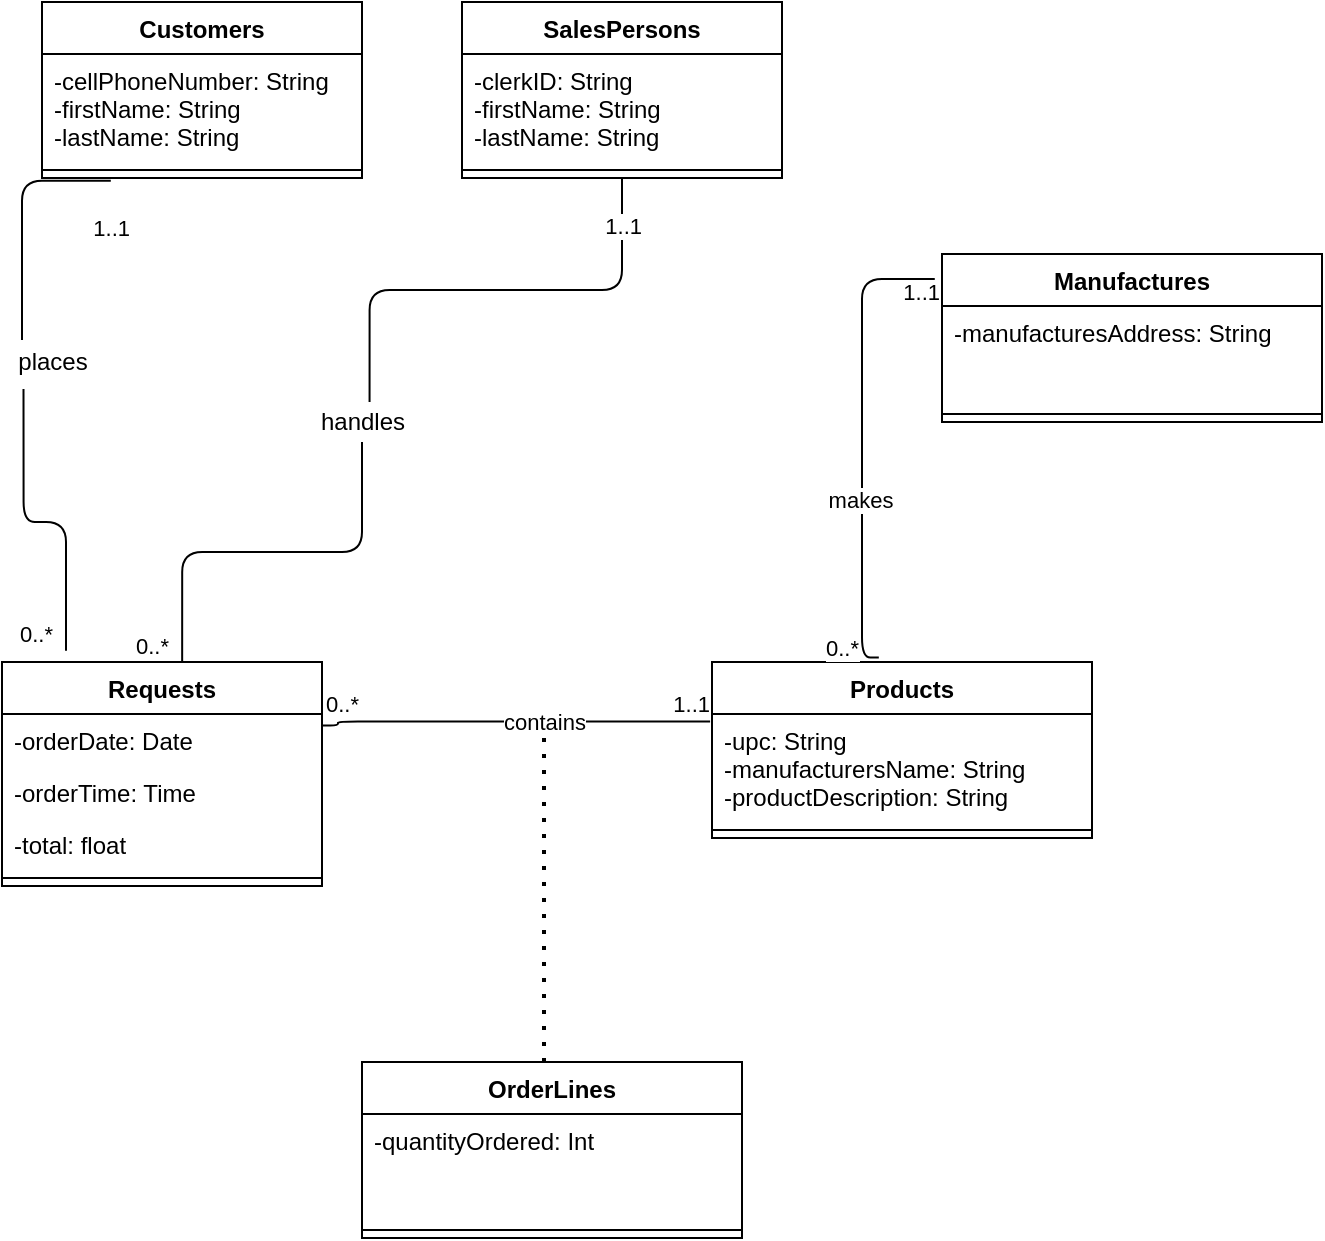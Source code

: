 <mxfile version="15.3.5" type="device" pages="2"><diagram id="8uTv3kgpR3IvkPg2CnkO" name="UML"><mxGraphModel dx="1266" dy="594" grid="1" gridSize="10" guides="1" tooltips="1" connect="1" arrows="1" fold="1" page="1" pageScale="1" pageWidth="850" pageHeight="1100" math="0" shadow="0"><root><mxCell id="0"/><mxCell id="1" parent="0"/><mxCell id="T4jKBNofk55ov57rHQu5-1" value="Requests" style="swimlane;fontStyle=1;align=center;verticalAlign=top;childLayout=stackLayout;horizontal=1;startSize=26;horizontalStack=0;resizeParent=1;resizeParentMax=0;resizeLast=0;collapsible=1;marginBottom=0;" parent="1" vertex="1"><mxGeometry x="70" y="460" width="160" height="112" as="geometry"/></mxCell><mxCell id="T4jKBNofk55ov57rHQu5-2" value="-orderDate: Date" style="text;strokeColor=none;fillColor=none;align=left;verticalAlign=top;spacingLeft=4;spacingRight=4;overflow=hidden;rotatable=0;points=[[0,0.5],[1,0.5]];portConstraint=eastwest;" parent="T4jKBNofk55ov57rHQu5-1" vertex="1"><mxGeometry y="26" width="160" height="26" as="geometry"/></mxCell><mxCell id="7IP0FFJsKf5-_K3ByQ5n-1" value="-orderTime: Time" style="text;strokeColor=none;fillColor=none;align=left;verticalAlign=top;spacingLeft=4;spacingRight=4;overflow=hidden;rotatable=0;points=[[0,0.5],[1,0.5]];portConstraint=eastwest;" parent="T4jKBNofk55ov57rHQu5-1" vertex="1"><mxGeometry y="52" width="160" height="26" as="geometry"/></mxCell><mxCell id="7IP0FFJsKf5-_K3ByQ5n-2" value="-total: float" style="text;strokeColor=none;fillColor=none;align=left;verticalAlign=top;spacingLeft=4;spacingRight=4;overflow=hidden;rotatable=0;points=[[0,0.5],[1,0.5]];portConstraint=eastwest;" parent="T4jKBNofk55ov57rHQu5-1" vertex="1"><mxGeometry y="78" width="160" height="26" as="geometry"/></mxCell><mxCell id="T4jKBNofk55ov57rHQu5-3" value="" style="line;strokeWidth=1;fillColor=none;align=left;verticalAlign=middle;spacingTop=-1;spacingLeft=3;spacingRight=3;rotatable=0;labelPosition=right;points=[];portConstraint=eastwest;" parent="T4jKBNofk55ov57rHQu5-1" vertex="1"><mxGeometry y="104" width="160" height="8" as="geometry"/></mxCell><mxCell id="T4jKBNofk55ov57rHQu5-4" value="SalesPersons" style="swimlane;fontStyle=1;align=center;verticalAlign=top;childLayout=stackLayout;horizontal=1;startSize=26;horizontalStack=0;resizeParent=1;resizeParentMax=0;resizeLast=0;collapsible=1;marginBottom=0;" parent="1" vertex="1"><mxGeometry x="300" y="130" width="160" height="88" as="geometry"/></mxCell><mxCell id="T4jKBNofk55ov57rHQu5-5" value="-clerkID: String&#10;-firstName: String&#10;-lastName: String" style="text;strokeColor=none;fillColor=none;align=left;verticalAlign=top;spacingLeft=4;spacingRight=4;overflow=hidden;rotatable=0;points=[[0,0.5],[1,0.5]];portConstraint=eastwest;" parent="T4jKBNofk55ov57rHQu5-4" vertex="1"><mxGeometry y="26" width="160" height="54" as="geometry"/></mxCell><mxCell id="T4jKBNofk55ov57rHQu5-6" value="" style="line;strokeWidth=1;fillColor=none;align=left;verticalAlign=middle;spacingTop=-1;spacingLeft=3;spacingRight=3;rotatable=0;labelPosition=right;points=[];portConstraint=eastwest;" parent="T4jKBNofk55ov57rHQu5-4" vertex="1"><mxGeometry y="80" width="160" height="8" as="geometry"/></mxCell><mxCell id="T4jKBNofk55ov57rHQu5-7" value="" style="endArrow=none;html=1;edgeStyle=orthogonalEdgeStyle;exitX=0.563;exitY=0;exitDx=0;exitDy=0;entryX=0.5;entryY=1;entryDx=0;entryDy=0;exitPerimeter=0;startArrow=none;" parent="1" source="T4jKBNofk55ov57rHQu5-10" target="T4jKBNofk55ov57rHQu5-4" edge="1"><mxGeometry relative="1" as="geometry"><mxPoint x="50" y="303.5" as="sourcePoint"/><mxPoint x="210" y="303.5" as="targetPoint"/></mxGeometry></mxCell><mxCell id="T4jKBNofk55ov57rHQu5-9" value="1..1" style="edgeLabel;resizable=0;html=1;align=right;verticalAlign=bottom;" parent="T4jKBNofk55ov57rHQu5-7" connectable="0" vertex="1"><mxGeometry x="1" relative="1" as="geometry"><mxPoint x="10" y="32" as="offset"/></mxGeometry></mxCell><mxCell id="hMc46SCapN36pm6nvqFJ-1" value="Customers" style="swimlane;fontStyle=1;align=center;verticalAlign=top;childLayout=stackLayout;horizontal=1;startSize=26;horizontalStack=0;resizeParent=1;resizeParentMax=0;resizeLast=0;collapsible=1;marginBottom=0;" parent="1" vertex="1"><mxGeometry x="90" y="130" width="160" height="88" as="geometry"/></mxCell><mxCell id="hMc46SCapN36pm6nvqFJ-2" value="-cellPhoneNumber: String&#10;-firstName: String&#10;-lastName: String" style="text;strokeColor=none;fillColor=none;align=left;verticalAlign=top;spacingLeft=4;spacingRight=4;overflow=hidden;rotatable=0;points=[[0,0.5],[1,0.5]];portConstraint=eastwest;" parent="hMc46SCapN36pm6nvqFJ-1" vertex="1"><mxGeometry y="26" width="160" height="54" as="geometry"/></mxCell><mxCell id="hMc46SCapN36pm6nvqFJ-3" value="" style="line;strokeWidth=1;fillColor=none;align=left;verticalAlign=middle;spacingTop=-1;spacingLeft=3;spacingRight=3;rotatable=0;labelPosition=right;points=[];portConstraint=eastwest;" parent="hMc46SCapN36pm6nvqFJ-1" vertex="1"><mxGeometry y="80" width="160" height="8" as="geometry"/></mxCell><mxCell id="hMc46SCapN36pm6nvqFJ-4" value="" style="endArrow=none;html=1;edgeStyle=orthogonalEdgeStyle;exitX=0.2;exitY=-0.05;exitDx=0;exitDy=0;entryX=0.215;entryY=1.175;entryDx=0;entryDy=0;exitPerimeter=0;entryPerimeter=0;startArrow=none;" parent="1" source="hMc46SCapN36pm6nvqFJ-7" target="hMc46SCapN36pm6nvqFJ-3" edge="1"><mxGeometry relative="1" as="geometry"><mxPoint x="-170.0" y="460" as="sourcePoint"/><mxPoint x="49.92" y="218" as="targetPoint"/></mxGeometry></mxCell><mxCell id="hMc46SCapN36pm6nvqFJ-6" value="1..1" style="edgeLabel;resizable=0;html=1;align=right;verticalAlign=bottom;" parent="hMc46SCapN36pm6nvqFJ-4" connectable="0" vertex="1"><mxGeometry x="1" relative="1" as="geometry"><mxPoint x="10" y="32" as="offset"/></mxGeometry></mxCell><mxCell id="7IP0FFJsKf5-_K3ByQ5n-3" value="Manufactures" style="swimlane;fontStyle=1;align=center;verticalAlign=top;childLayout=stackLayout;horizontal=1;startSize=26;horizontalStack=0;resizeParent=1;resizeParentMax=0;resizeLast=0;collapsible=1;marginBottom=0;" parent="1" vertex="1"><mxGeometry x="540" y="256" width="190" height="84" as="geometry"/></mxCell><mxCell id="7IP0FFJsKf5-_K3ByQ5n-4" value="-manufacturesAddress: String&#10;" style="text;strokeColor=none;fillColor=none;align=left;verticalAlign=top;spacingLeft=4;spacingRight=4;overflow=hidden;rotatable=0;points=[[0,0.5],[1,0.5]];portConstraint=eastwest;" parent="7IP0FFJsKf5-_K3ByQ5n-3" vertex="1"><mxGeometry y="26" width="190" height="50" as="geometry"/></mxCell><mxCell id="7IP0FFJsKf5-_K3ByQ5n-5" value="" style="line;strokeWidth=1;fillColor=none;align=left;verticalAlign=middle;spacingTop=-1;spacingLeft=3;spacingRight=3;rotatable=0;labelPosition=right;points=[];portConstraint=eastwest;" parent="7IP0FFJsKf5-_K3ByQ5n-3" vertex="1"><mxGeometry y="76" width="190" height="8" as="geometry"/></mxCell><mxCell id="7IP0FFJsKf5-_K3ByQ5n-6" value="Products" style="swimlane;fontStyle=1;align=center;verticalAlign=top;childLayout=stackLayout;horizontal=1;startSize=26;horizontalStack=0;resizeParent=1;resizeParentMax=0;resizeLast=0;collapsible=1;marginBottom=0;" parent="1" vertex="1"><mxGeometry x="425" y="460" width="190" height="88" as="geometry"/></mxCell><mxCell id="7IP0FFJsKf5-_K3ByQ5n-7" value="-upc: String&#10;-manufacturersName: String&#10;-productDescription: String" style="text;strokeColor=none;fillColor=none;align=left;verticalAlign=top;spacingLeft=4;spacingRight=4;overflow=hidden;rotatable=0;points=[[0,0.5],[1,0.5]];portConstraint=eastwest;" parent="7IP0FFJsKf5-_K3ByQ5n-6" vertex="1"><mxGeometry y="26" width="190" height="54" as="geometry"/></mxCell><mxCell id="7IP0FFJsKf5-_K3ByQ5n-8" value="" style="line;strokeWidth=1;fillColor=none;align=left;verticalAlign=middle;spacingTop=-1;spacingLeft=3;spacingRight=3;rotatable=0;labelPosition=right;points=[];portConstraint=eastwest;" parent="7IP0FFJsKf5-_K3ByQ5n-6" vertex="1"><mxGeometry y="80" width="190" height="8" as="geometry"/></mxCell><mxCell id="7IP0FFJsKf5-_K3ByQ5n-9" value="OrderLines" style="swimlane;fontStyle=1;align=center;verticalAlign=top;childLayout=stackLayout;horizontal=1;startSize=26;horizontalStack=0;resizeParent=1;resizeParentMax=0;resizeLast=0;collapsible=1;marginBottom=0;" parent="1" vertex="1"><mxGeometry x="250" y="660" width="190" height="88" as="geometry"/></mxCell><mxCell id="7IP0FFJsKf5-_K3ByQ5n-10" value="-quantityOrdered: Int" style="text;strokeColor=none;fillColor=none;align=left;verticalAlign=top;spacingLeft=4;spacingRight=4;overflow=hidden;rotatable=0;points=[[0,0.5],[1,0.5]];portConstraint=eastwest;" parent="7IP0FFJsKf5-_K3ByQ5n-9" vertex="1"><mxGeometry y="26" width="190" height="54" as="geometry"/></mxCell><mxCell id="7IP0FFJsKf5-_K3ByQ5n-11" value="" style="line;strokeWidth=1;fillColor=none;align=left;verticalAlign=middle;spacingTop=-1;spacingLeft=3;spacingRight=3;rotatable=0;labelPosition=right;points=[];portConstraint=eastwest;" parent="7IP0FFJsKf5-_K3ByQ5n-9" vertex="1"><mxGeometry y="80" width="190" height="8" as="geometry"/></mxCell><mxCell id="7IP0FFJsKf5-_K3ByQ5n-12" value="" style="endArrow=none;html=1;edgeStyle=orthogonalEdgeStyle;exitX=0.439;exitY=-0.048;exitDx=0;exitDy=0;entryX=-0.019;entryY=0.125;entryDx=0;entryDy=0;exitPerimeter=0;entryPerimeter=0;" parent="1" edge="1"><mxGeometry relative="1" as="geometry"><mxPoint x="508.41" y="457.776" as="sourcePoint"/><mxPoint x="536.39" y="268.5" as="targetPoint"/><Array as="points"><mxPoint x="500" y="458"/><mxPoint x="500" y="269"/></Array></mxGeometry></mxCell><mxCell id="7IP0FFJsKf5-_K3ByQ5n-13" value="0..*" style="edgeLabel;resizable=0;html=1;align=left;verticalAlign=bottom;" parent="7IP0FFJsKf5-_K3ByQ5n-12" connectable="0" vertex="1"><mxGeometry x="-1" relative="1" as="geometry"><mxPoint x="-28" y="4" as="offset"/></mxGeometry></mxCell><mxCell id="7IP0FFJsKf5-_K3ByQ5n-14" value="1..1" style="edgeLabel;resizable=0;html=1;align=right;verticalAlign=bottom;" parent="7IP0FFJsKf5-_K3ByQ5n-12" connectable="0" vertex="1"><mxGeometry x="1" relative="1" as="geometry"><mxPoint x="3" y="15" as="offset"/></mxGeometry></mxCell><mxCell id="7IP0FFJsKf5-_K3ByQ5n-15" value="makes" style="edgeLabel;html=1;align=center;verticalAlign=middle;resizable=0;points=[];" parent="7IP0FFJsKf5-_K3ByQ5n-12" vertex="1" connectable="0"><mxGeometry x="-0.253" y="1" relative="1" as="geometry"><mxPoint as="offset"/></mxGeometry></mxCell><mxCell id="T4jKBNofk55ov57rHQu5-10" value="handles" style="text;html=1;align=center;verticalAlign=middle;resizable=0;points=[];autosize=1;strokeColor=none;" parent="1" vertex="1"><mxGeometry x="220" y="330" width="60" height="20" as="geometry"/></mxCell><mxCell id="7IP0FFJsKf5-_K3ByQ5n-16" value="" style="endArrow=none;html=1;edgeStyle=orthogonalEdgeStyle;exitX=0.563;exitY=0;exitDx=0;exitDy=0;entryX=0.5;entryY=1;entryDx=0;entryDy=0;exitPerimeter=0;" parent="1" source="T4jKBNofk55ov57rHQu5-1" target="T4jKBNofk55ov57rHQu5-10" edge="1"><mxGeometry relative="1" as="geometry"><mxPoint x="160.08" y="460" as="sourcePoint"/><mxPoint x="380" y="218" as="targetPoint"/></mxGeometry></mxCell><mxCell id="7IP0FFJsKf5-_K3ByQ5n-17" value="0..*" style="edgeLabel;resizable=0;html=1;align=left;verticalAlign=bottom;" parent="7IP0FFJsKf5-_K3ByQ5n-16" connectable="0" vertex="1"><mxGeometry x="-1" relative="1" as="geometry"><mxPoint x="-25" as="offset"/></mxGeometry></mxCell><mxCell id="hMc46SCapN36pm6nvqFJ-7" value="places" style="text;html=1;align=center;verticalAlign=middle;resizable=0;points=[];autosize=1;strokeColor=none;fillColor=none;" parent="1" vertex="1"><mxGeometry x="70" y="300" width="50" height="20" as="geometry"/></mxCell><mxCell id="7IP0FFJsKf5-_K3ByQ5n-19" value="" style="endArrow=none;html=1;edgeStyle=orthogonalEdgeStyle;exitX=0.2;exitY=-0.05;exitDx=0;exitDy=0;entryX=0.215;entryY=1.175;entryDx=0;entryDy=0;exitPerimeter=0;entryPerimeter=0;" parent="1" source="T4jKBNofk55ov57rHQu5-1" target="hMc46SCapN36pm6nvqFJ-7" edge="1"><mxGeometry relative="1" as="geometry"><mxPoint x="102" y="454.4" as="sourcePoint"/><mxPoint x="124.4" y="219.4" as="targetPoint"/></mxGeometry></mxCell><mxCell id="7IP0FFJsKf5-_K3ByQ5n-20" value="0..*" style="edgeLabel;resizable=0;html=1;align=left;verticalAlign=bottom;" parent="7IP0FFJsKf5-_K3ByQ5n-19" connectable="0" vertex="1"><mxGeometry x="-1" relative="1" as="geometry"><mxPoint x="-25" as="offset"/></mxGeometry></mxCell><mxCell id="7IP0FFJsKf5-_K3ByQ5n-22" value="" style="endArrow=none;html=1;edgeStyle=orthogonalEdgeStyle;exitX=1.002;exitY=0.223;exitDx=0;exitDy=0;entryX=-0.005;entryY=0.07;entryDx=0;entryDy=0;exitPerimeter=0;entryPerimeter=0;" parent="1" source="T4jKBNofk55ov57rHQu5-2" target="7IP0FFJsKf5-_K3ByQ5n-7" edge="1"><mxGeometry relative="1" as="geometry"><mxPoint x="328.41" y="550.276" as="sourcePoint"/><mxPoint x="356.39" y="361" as="targetPoint"/><Array as="points"><mxPoint x="238" y="492"/><mxPoint x="238" y="490"/></Array></mxGeometry></mxCell><mxCell id="7IP0FFJsKf5-_K3ByQ5n-23" value="0..*" style="edgeLabel;resizable=0;html=1;align=left;verticalAlign=bottom;" parent="7IP0FFJsKf5-_K3ByQ5n-22" connectable="0" vertex="1"><mxGeometry x="-1" relative="1" as="geometry"><mxPoint y="-2" as="offset"/></mxGeometry></mxCell><mxCell id="7IP0FFJsKf5-_K3ByQ5n-24" value="1..1" style="edgeLabel;resizable=0;html=1;align=right;verticalAlign=bottom;" parent="7IP0FFJsKf5-_K3ByQ5n-22" connectable="0" vertex="1"><mxGeometry x="1" relative="1" as="geometry"><mxPoint x="1" as="offset"/></mxGeometry></mxCell><mxCell id="7IP0FFJsKf5-_K3ByQ5n-25" value="contains" style="edgeLabel;html=1;align=center;verticalAlign=middle;resizable=0;points=[];" parent="7IP0FFJsKf5-_K3ByQ5n-22" vertex="1" connectable="0"><mxGeometry x="-0.253" y="1" relative="1" as="geometry"><mxPoint x="39" y="1" as="offset"/></mxGeometry></mxCell><mxCell id="7IP0FFJsKf5-_K3ByQ5n-26" value="" style="endArrow=none;dashed=1;html=1;dashPattern=1 3;strokeWidth=2;startSize=14;endSize=14;sourcePerimeterSpacing=8;targetPerimeterSpacing=8;" parent="1" edge="1"><mxGeometry width="50" height="50" relative="1" as="geometry"><mxPoint x="341" y="660" as="sourcePoint"/><mxPoint x="341" y="497" as="targetPoint"/></mxGeometry></mxCell></root></mxGraphModel></diagram><diagram id="AhG7zsVyyIYda8fkxIos" name="RS, DD and subkeys"><mxGraphModel dx="2116" dy="594" grid="1" gridSize="10" guides="1" tooltips="1" connect="1" arrows="1" fold="1" page="1" pageScale="1" pageWidth="850" pageHeight="1100" math="0" shadow="0"><root><mxCell id="iiilg9eimz7ieo5lYMqo-0"/><mxCell id="iiilg9eimz7ieo5lYMqo-1" parent="iiilg9eimz7ieo5lYMqo-0"/><mxCell id="iiilg9eimz7ieo5lYMqo-2" value="cellPhone" style="html=1;" parent="iiilg9eimz7ieo5lYMqo-1" vertex="1"><mxGeometry x="135" y="780" width="70" height="20" as="geometry"/></mxCell><mxCell id="iiilg9eimz7ieo5lYMqo-3" value="firstName" style="html=1;" parent="iiilg9eimz7ieo5lYMqo-1" vertex="1"><mxGeometry x="205" y="780" width="70" height="20" as="geometry"/></mxCell><mxCell id="iiilg9eimz7ieo5lYMqo-4" value="lastName" style="html=1;" parent="iiilg9eimz7ieo5lYMqo-1" vertex="1"><mxGeometry x="275" y="780" width="80" height="20" as="geometry"/></mxCell><mxCell id="iiilg9eimz7ieo5lYMqo-8" style="edgeStyle=orthogonalEdgeStyle;rounded=0;orthogonalLoop=1;jettySize=auto;html=1;entryX=0.5;entryY=0;entryDx=0;entryDy=0;" parent="iiilg9eimz7ieo5lYMqo-1" target="iiilg9eimz7ieo5lYMqo-3" edge="1"><mxGeometry relative="1" as="geometry"><mxPoint x="195" y="720" as="targetPoint"/><Array as="points"><mxPoint x="170" y="720"/><mxPoint x="240" y="720"/></Array><mxPoint x="170" y="760" as="sourcePoint"/></mxGeometry></mxCell><mxCell id="iiilg9eimz7ieo5lYMqo-10" style="edgeStyle=orthogonalEdgeStyle;rounded=0;orthogonalLoop=1;jettySize=auto;html=1;entryX=0.5;entryY=0;entryDx=0;entryDy=0;exitX=0.5;exitY=0;exitDx=0;exitDy=0;" parent="iiilg9eimz7ieo5lYMqo-1" source="iiilg9eimz7ieo5lYMqo-2" target="iiilg9eimz7ieo5lYMqo-4" edge="1"><mxGeometry relative="1" as="geometry"><mxPoint x="315" y="780" as="targetPoint"/><mxPoint x="167.5" y="760" as="sourcePoint"/><Array as="points"><mxPoint x="170" y="720"/><mxPoint x="315" y="720"/></Array></mxGeometry></mxCell><mxCell id="iiilg9eimz7ieo5lYMqo-14" value="orderTime" style="html=1;" parent="iiilg9eimz7ieo5lYMqo-1" vertex="1"><mxGeometry x="195" y="260" width="70" height="20" as="geometry"/></mxCell><mxCell id="iiilg9eimz7ieo5lYMqo-15" value="orderDate" style="html=1;" parent="iiilg9eimz7ieo5lYMqo-1" vertex="1"><mxGeometry x="125" y="260" width="70" height="20" as="geometry"/></mxCell><mxCell id="iiilg9eimz7ieo5lYMqo-16" value="cellPhoneNumber" style="html=1;" parent="iiilg9eimz7ieo5lYMqo-1" vertex="1"><mxGeometry x="90" y="90" width="110" height="20" as="geometry"/></mxCell><mxCell id="iiilg9eimz7ieo5lYMqo-17" value="firstName" style="html=1;" parent="iiilg9eimz7ieo5lYMqo-1" vertex="1"><mxGeometry x="200" y="90" width="80" height="20" as="geometry"/></mxCell><mxCell id="iiilg9eimz7ieo5lYMqo-18" value="lastName" style="html=1;" parent="iiilg9eimz7ieo5lYMqo-1" vertex="1"><mxGeometry x="280" y="90" width="70" height="20" as="geometry"/></mxCell><mxCell id="iiilg9eimz7ieo5lYMqo-19" value="PK" style="html=1;fillColor=#ffe6cc;strokeColor=#d79b00;" parent="iiilg9eimz7ieo5lYMqo-1" vertex="1"><mxGeometry x="20" y="280" width="245" height="20" as="geometry"/></mxCell><mxCell id="iiilg9eimz7ieo5lYMqo-20" value="PK" style="html=1;fillColor=#ffe6cc;strokeColor=#d79b00;" parent="iiilg9eimz7ieo5lYMqo-1" vertex="1"><mxGeometry x="90" y="110" width="110" height="20" as="geometry"/></mxCell><mxCell id="iiilg9eimz7ieo5lYMqo-21" value="FK" style="html=1;fillColor=#dae8fc;strokeColor=#6c8ebf;" parent="iiilg9eimz7ieo5lYMqo-1" vertex="1"><mxGeometry x="20" y="240" width="105" height="20" as="geometry"/></mxCell><mxCell id="iiilg9eimz7ieo5lYMqo-22" value="" style="endArrow=none;html=1;edgeStyle=orthogonalEdgeStyle;exitX=0.5;exitY=1;exitDx=0;exitDy=0;entryX=0.5;entryY=0;entryDx=0;entryDy=0;" parent="iiilg9eimz7ieo5lYMqo-1" source="iiilg9eimz7ieo5lYMqo-20" target="iiilg9eimz7ieo5lYMqo-21" edge="1"><mxGeometry relative="1" as="geometry"><mxPoint x="155" y="160" as="sourcePoint"/><mxPoint x="315" y="160" as="targetPoint"/></mxGeometry></mxCell><mxCell id="iiilg9eimz7ieo5lYMqo-23" value="1..1" style="edgeLabel;resizable=0;html=1;align=left;verticalAlign=bottom;" parent="iiilg9eimz7ieo5lYMqo-22" connectable="0" vertex="1"><mxGeometry x="-1" relative="1" as="geometry"><mxPoint x="-5" y="20" as="offset"/></mxGeometry></mxCell><mxCell id="iiilg9eimz7ieo5lYMqo-24" value="0..*" style="edgeLabel;resizable=0;html=1;align=right;verticalAlign=bottom;" parent="iiilg9eimz7ieo5lYMqo-22" connectable="0" vertex="1"><mxGeometry x="1" relative="1" as="geometry"><mxPoint x="-5" as="offset"/></mxGeometry></mxCell><mxCell id="_Tx-OOtpq01Hz8e5fA2_-0" value="places" style="edgeLabel;html=1;align=center;verticalAlign=middle;resizable=0;points=[];" parent="iiilg9eimz7ieo5lYMqo-22" vertex="1" connectable="0"><mxGeometry x="0.286" y="4" relative="1" as="geometry"><mxPoint as="offset"/></mxGeometry></mxCell><mxCell id="iiilg9eimz7ieo5lYMqo-25" value="Customers" style="text;html=1;align=center;verticalAlign=middle;resizable=0;points=[];autosize=1;strokeColor=none;" parent="iiilg9eimz7ieo5lYMqo-1" vertex="1"><mxGeometry x="90" y="70" width="70" height="20" as="geometry"/></mxCell><mxCell id="iiilg9eimz7ieo5lYMqo-26" value="cellPhoneNumber" style="html=1;" parent="iiilg9eimz7ieo5lYMqo-1" vertex="1"><mxGeometry x="20" y="260" width="105" height="20" as="geometry"/></mxCell><mxCell id="iiilg9eimz7ieo5lYMqo-27" value="salesRep" style="html=1;" parent="iiilg9eimz7ieo5lYMqo-1" vertex="1"><mxGeometry x="265" y="260" width="70" height="20" as="geometry"/></mxCell><mxCell id="iiilg9eimz7ieo5lYMqo-28" value="total" style="html=1;" parent="iiilg9eimz7ieo5lYMqo-1" vertex="1"><mxGeometry x="335" y="260" width="70" height="20" as="geometry"/></mxCell><mxCell id="iiilg9eimz7ieo5lYMqo-29" value="Requests" style="text;html=1;align=center;verticalAlign=middle;resizable=0;points=[];autosize=1;strokeColor=none;fillColor=none;" parent="iiilg9eimz7ieo5lYMqo-1" vertex="1"><mxGeometry x="-20" y="220" width="70" height="20" as="geometry"/></mxCell><mxCell id="iiilg9eimz7ieo5lYMqo-31" value="cellPhoneNumber" style="html=1;" parent="iiilg9eimz7ieo5lYMqo-1" vertex="1"><mxGeometry x="150" y="440" width="105" height="20" as="geometry"/></mxCell><mxCell id="iiilg9eimz7ieo5lYMqo-32" value="orderDate" style="html=1;" parent="iiilg9eimz7ieo5lYMqo-1" vertex="1"><mxGeometry x="255" y="440" width="80" height="20" as="geometry"/></mxCell><mxCell id="iiilg9eimz7ieo5lYMqo-33" value="orderTime" style="html=1;" parent="iiilg9eimz7ieo5lYMqo-1" vertex="1"><mxGeometry x="325" y="440" width="80" height="20" as="geometry"/></mxCell><mxCell id="iiilg9eimz7ieo5lYMqo-34" value="PK" style="html=1;fillColor=#ffe6cc;strokeColor=#d79b00;" parent="iiilg9eimz7ieo5lYMqo-1" vertex="1"><mxGeometry x="150" y="460" width="335" height="20" as="geometry"/></mxCell><mxCell id="iiilg9eimz7ieo5lYMqo-35" value="OrderLines" style="text;html=1;align=center;verticalAlign=middle;resizable=0;points=[];autosize=1;strokeColor=none;fillColor=none;" parent="iiilg9eimz7ieo5lYMqo-1" vertex="1"><mxGeometry x="115" y="400" width="70" height="20" as="geometry"/></mxCell><mxCell id="iiilg9eimz7ieo5lYMqo-36" value="upc" style="html=1;" parent="iiilg9eimz7ieo5lYMqo-1" vertex="1"><mxGeometry x="405" y="440" width="80" height="20" as="geometry"/></mxCell><mxCell id="iiilg9eimz7ieo5lYMqo-38" value="quantityOrdered" style="html=1;" parent="iiilg9eimz7ieo5lYMqo-1" vertex="1"><mxGeometry x="485" y="440" width="90" height="20" as="geometry"/></mxCell><mxCell id="iiilg9eimz7ieo5lYMqo-39" value="FK" style="html=1;fillColor=#dae8fc;strokeColor=#6c8ebf;" parent="iiilg9eimz7ieo5lYMqo-1" vertex="1"><mxGeometry x="150" y="420" width="255" height="20" as="geometry"/></mxCell><mxCell id="iiilg9eimz7ieo5lYMqo-40" value="FK" style="html=1;fillColor=#dae8fc;strokeColor=#6c8ebf;" parent="iiilg9eimz7ieo5lYMqo-1" vertex="1"><mxGeometry x="405" y="420" width="80" height="20" as="geometry"/></mxCell><mxCell id="iiilg9eimz7ieo5lYMqo-41" value="" style="endArrow=none;html=1;edgeStyle=orthogonalEdgeStyle;exitX=0.685;exitY=1.05;exitDx=0;exitDy=0;entryX=0.25;entryY=0;entryDx=0;entryDy=0;exitPerimeter=0;" parent="iiilg9eimz7ieo5lYMqo-1" source="iiilg9eimz7ieo5lYMqo-19" target="iiilg9eimz7ieo5lYMqo-39" edge="1"><mxGeometry relative="1" as="geometry"><mxPoint x="205" y="270" as="sourcePoint"/><mxPoint x="135" y="330" as="targetPoint"/></mxGeometry></mxCell><mxCell id="iiilg9eimz7ieo5lYMqo-42" value="1..1" style="edgeLabel;resizable=0;html=1;align=left;verticalAlign=bottom;" parent="iiilg9eimz7ieo5lYMqo-41" connectable="0" vertex="1"><mxGeometry x="-1" relative="1" as="geometry"><mxPoint x="-5" y="20" as="offset"/></mxGeometry></mxCell><mxCell id="iiilg9eimz7ieo5lYMqo-43" value="1..*" style="edgeLabel;resizable=0;html=1;align=right;verticalAlign=bottom;" parent="iiilg9eimz7ieo5lYMqo-41" connectable="0" vertex="1"><mxGeometry x="1" relative="1" as="geometry"><mxPoint x="-5" as="offset"/></mxGeometry></mxCell><mxCell id="DeJ0zQlZ81AfqG5bFjsf-1" value="contains" style="edgeLabel;html=1;align=center;verticalAlign=middle;resizable=0;points=[];" parent="iiilg9eimz7ieo5lYMqo-41" vertex="1" connectable="0"><mxGeometry x="0.203" relative="1" as="geometry"><mxPoint x="-16" as="offset"/></mxGeometry></mxCell><mxCell id="iiilg9eimz7ieo5lYMqo-44" value="CK" style="html=1;fillColor=#FFFFFF;strokeColor=#d79b00;" parent="iiilg9eimz7ieo5lYMqo-1" vertex="1"><mxGeometry x="200" y="70" width="150" height="20" as="geometry"/></mxCell><mxCell id="iiilg9eimz7ieo5lYMqo-45" value="clerkID" style="html=1;" parent="iiilg9eimz7ieo5lYMqo-1" vertex="1"><mxGeometry x="530" y="90" width="70" height="20" as="geometry"/></mxCell><mxCell id="iiilg9eimz7ieo5lYMqo-46" value="firstName" style="html=1;" parent="iiilg9eimz7ieo5lYMqo-1" vertex="1"><mxGeometry x="600" y="90" width="80" height="20" as="geometry"/></mxCell><mxCell id="iiilg9eimz7ieo5lYMqo-47" value="lastName" style="html=1;" parent="iiilg9eimz7ieo5lYMqo-1" vertex="1"><mxGeometry x="680" y="90" width="70" height="20" as="geometry"/></mxCell><mxCell id="iiilg9eimz7ieo5lYMqo-48" value="PK" style="html=1;fillColor=#ffe6cc;strokeColor=#d79b00;" parent="iiilg9eimz7ieo5lYMqo-1" vertex="1"><mxGeometry x="530" y="110" width="70" height="20" as="geometry"/></mxCell><mxCell id="iiilg9eimz7ieo5lYMqo-49" value="CK" style="html=1;fillColor=#FFFFFF;strokeColor=#d79b00;" parent="iiilg9eimz7ieo5lYMqo-1" vertex="1"><mxGeometry x="600" y="70" width="150" height="20" as="geometry"/></mxCell><mxCell id="iiilg9eimz7ieo5lYMqo-50" value="SalesPersons" style="text;html=1;align=center;verticalAlign=middle;resizable=0;points=[];autosize=1;strokeColor=none;fillColor=none;" parent="iiilg9eimz7ieo5lYMqo-1" vertex="1"><mxGeometry x="505" y="70" width="90" height="20" as="geometry"/></mxCell><mxCell id="iiilg9eimz7ieo5lYMqo-51" value="manufacturesName" style="html=1;" parent="iiilg9eimz7ieo5lYMqo-1" vertex="1"><mxGeometry x="845" y="177.5" width="120" height="20" as="geometry"/></mxCell><mxCell id="iiilg9eimz7ieo5lYMqo-52" value="manufacturesAddress" style="html=1;" parent="iiilg9eimz7ieo5lYMqo-1" vertex="1"><mxGeometry x="965" y="177.5" width="130" height="20" as="geometry"/></mxCell><mxCell id="iiilg9eimz7ieo5lYMqo-54" value="PK" style="html=1;fillColor=#ffe6cc;strokeColor=#d79b00;" parent="iiilg9eimz7ieo5lYMqo-1" vertex="1"><mxGeometry x="845" y="197.5" width="120" height="20" as="geometry"/></mxCell><mxCell id="iiilg9eimz7ieo5lYMqo-58" value="Manufacturers" style="text;html=1;align=center;verticalAlign=middle;resizable=0;points=[];autosize=1;strokeColor=none;fillColor=none;" parent="iiilg9eimz7ieo5lYMqo-1" vertex="1"><mxGeometry x="845" y="157.5" width="90" height="20" as="geometry"/></mxCell><mxCell id="iiilg9eimz7ieo5lYMqo-59" value="" style="endArrow=none;html=1;edgeStyle=orthogonalEdgeStyle;entryX=0.75;entryY=0;entryDx=0;entryDy=0;" parent="iiilg9eimz7ieo5lYMqo-1" source="iiilg9eimz7ieo5lYMqo-48" target="iiilg9eimz7ieo5lYMqo-62" edge="1"><mxGeometry relative="1" as="geometry"><mxPoint x="510" y="150" as="sourcePoint"/><mxPoint x="440" y="210" as="targetPoint"/><Array as="points"><mxPoint x="565" y="180"/><mxPoint x="318" y="180"/></Array></mxGeometry></mxCell><mxCell id="iiilg9eimz7ieo5lYMqo-60" value="1..1" style="edgeLabel;resizable=0;html=1;align=left;verticalAlign=bottom;" parent="iiilg9eimz7ieo5lYMqo-59" connectable="0" vertex="1"><mxGeometry x="-1" relative="1" as="geometry"><mxPoint x="-5" y="20" as="offset"/></mxGeometry></mxCell><mxCell id="iiilg9eimz7ieo5lYMqo-61" value="0..*" style="edgeLabel;resizable=0;html=1;align=right;verticalAlign=bottom;" parent="iiilg9eimz7ieo5lYMqo-59" connectable="0" vertex="1"><mxGeometry x="1" relative="1" as="geometry"><mxPoint x="-5" as="offset"/></mxGeometry></mxCell><mxCell id="x5XpGCJDutRVCDEgvf6--0" value="handles" style="edgeLabel;html=1;align=center;verticalAlign=middle;resizable=0;points=[];" parent="iiilg9eimz7ieo5lYMqo-59" vertex="1" connectable="0"><mxGeometry x="0.118" y="-3" relative="1" as="geometry"><mxPoint as="offset"/></mxGeometry></mxCell><mxCell id="iiilg9eimz7ieo5lYMqo-62" value="FK" style="html=1;fillColor=#dae8fc;strokeColor=#6c8ebf;" parent="iiilg9eimz7ieo5lYMqo-1" vertex="1"><mxGeometry x="265" y="240" width="70" height="20" as="geometry"/></mxCell><mxCell id="iiilg9eimz7ieo5lYMqo-63" value="upc" style="html=1;" parent="iiilg9eimz7ieo5lYMqo-1" vertex="1"><mxGeometry x="540" y="270" width="70" height="20" as="geometry"/></mxCell><mxCell id="iiilg9eimz7ieo5lYMqo-66" value="PK" style="html=1;fillColor=#ffe6cc;strokeColor=#d79b00;" parent="iiilg9eimz7ieo5lYMqo-1" vertex="1"><mxGeometry x="540" y="290" width="70" height="20" as="geometry"/></mxCell><mxCell id="iiilg9eimz7ieo5lYMqo-68" value="Products" style="text;html=1;align=center;verticalAlign=middle;resizable=0;points=[];autosize=1;strokeColor=none;fillColor=none;" parent="iiilg9eimz7ieo5lYMqo-1" vertex="1"><mxGeometry x="530" y="250" width="60" height="20" as="geometry"/></mxCell><mxCell id="iiilg9eimz7ieo5lYMqo-69" value="manufacturesName" style="html=1;" parent="iiilg9eimz7ieo5lYMqo-1" vertex="1"><mxGeometry x="610" y="270" width="120" height="20" as="geometry"/></mxCell><mxCell id="iiilg9eimz7ieo5lYMqo-70" value="productDescription" style="html=1;" parent="iiilg9eimz7ieo5lYMqo-1" vertex="1"><mxGeometry x="730" y="270" width="130" height="20" as="geometry"/></mxCell><mxCell id="iiilg9eimz7ieo5lYMqo-71" value="FK" style="html=1;fillColor=#dae8fc;strokeColor=#6c8ebf;" parent="iiilg9eimz7ieo5lYMqo-1" vertex="1"><mxGeometry x="610" y="250" width="120" height="20" as="geometry"/></mxCell><mxCell id="iiilg9eimz7ieo5lYMqo-72" value="" style="endArrow=none;html=1;edgeStyle=orthogonalEdgeStyle;entryX=0.25;entryY=0;entryDx=0;entryDy=0;exitX=0;exitY=0.25;exitDx=0;exitDy=0;" parent="iiilg9eimz7ieo5lYMqo-1" source="iiilg9eimz7ieo5lYMqo-54" target="iiilg9eimz7ieo5lYMqo-71" edge="1"><mxGeometry relative="1" as="geometry"><mxPoint x="670" y="195" as="sourcePoint"/><mxPoint x="462.5" y="235" as="targetPoint"/><Array as="points"><mxPoint x="845" y="220"/><mxPoint x="640" y="220"/></Array></mxGeometry></mxCell><mxCell id="iiilg9eimz7ieo5lYMqo-73" value="1..1" style="edgeLabel;resizable=0;html=1;align=left;verticalAlign=bottom;" parent="iiilg9eimz7ieo5lYMqo-72" connectable="0" vertex="1"><mxGeometry x="-1" relative="1" as="geometry"><mxPoint x="-5" y="20" as="offset"/></mxGeometry></mxCell><mxCell id="iiilg9eimz7ieo5lYMqo-74" value="0..*" style="edgeLabel;resizable=0;html=1;align=right;verticalAlign=bottom;" parent="iiilg9eimz7ieo5lYMqo-72" connectable="0" vertex="1"><mxGeometry x="1" relative="1" as="geometry"><mxPoint x="-5" as="offset"/></mxGeometry></mxCell><mxCell id="9B6AMq6mYsE54yy0Gzzw-0" value="makes" style="edgeLabel;html=1;align=center;verticalAlign=middle;resizable=0;points=[];" parent="iiilg9eimz7ieo5lYMqo-72" vertex="1" connectable="0"><mxGeometry x="0.032" y="2" relative="1" as="geometry"><mxPoint as="offset"/></mxGeometry></mxCell><mxCell id="iiilg9eimz7ieo5lYMqo-75" value="" style="endArrow=none;html=1;edgeStyle=orthogonalEdgeStyle;entryX=0.5;entryY=0;entryDx=0;entryDy=0;exitX=0;exitY=0.75;exitDx=0;exitDy=0;" parent="iiilg9eimz7ieo5lYMqo-1" source="iiilg9eimz7ieo5lYMqo-66" target="iiilg9eimz7ieo5lYMqo-40" edge="1"><mxGeometry relative="1" as="geometry"><mxPoint x="522.5" y="300" as="sourcePoint"/><mxPoint x="275" y="410" as="targetPoint"/><Array as="points"><mxPoint x="520" y="305"/><mxPoint x="520" y="420"/></Array></mxGeometry></mxCell><mxCell id="iiilg9eimz7ieo5lYMqo-76" value="1..1" style="edgeLabel;resizable=0;html=1;align=left;verticalAlign=bottom;" parent="iiilg9eimz7ieo5lYMqo-75" connectable="0" vertex="1"><mxGeometry x="-1" relative="1" as="geometry"><mxPoint x="-5" y="20" as="offset"/></mxGeometry></mxCell><mxCell id="iiilg9eimz7ieo5lYMqo-77" value="0..*" style="edgeLabel;resizable=0;html=1;align=right;verticalAlign=bottom;" parent="iiilg9eimz7ieo5lYMqo-75" connectable="0" vertex="1"><mxGeometry x="1" relative="1" as="geometry"><mxPoint x="-5" as="offset"/></mxGeometry></mxCell><mxCell id="DeJ0zQlZ81AfqG5bFjsf-0" value="contains" style="edgeLabel;html=1;align=center;verticalAlign=middle;resizable=0;points=[];" parent="iiilg9eimz7ieo5lYMqo-75" vertex="1" connectable="0"><mxGeometry x="-0.173" y="-1" relative="1" as="geometry"><mxPoint as="offset"/></mxGeometry></mxCell><mxCell id="iiilg9eimz7ieo5lYMqo-79" value="cellPhone" style="html=1;" parent="iiilg9eimz7ieo5lYMqo-1" vertex="1"><mxGeometry x="135" y="780" width="70" height="20" as="geometry"/></mxCell><mxCell id="iiilg9eimz7ieo5lYMqo-80" value="firstName" style="html=1;" parent="iiilg9eimz7ieo5lYMqo-1" vertex="1"><mxGeometry x="205" y="780" width="70" height="20" as="geometry"/></mxCell><mxCell id="iiilg9eimz7ieo5lYMqo-81" value="lastName" style="html=1;" parent="iiilg9eimz7ieo5lYMqo-1" vertex="1"><mxGeometry x="275" y="780" width="80" height="20" as="geometry"/></mxCell><mxCell id="iiilg9eimz7ieo5lYMqo-82" style="edgeStyle=orthogonalEdgeStyle;rounded=0;orthogonalLoop=1;jettySize=auto;html=1;entryX=0.5;entryY=0;entryDx=0;entryDy=0;" parent="iiilg9eimz7ieo5lYMqo-1" target="iiilg9eimz7ieo5lYMqo-80" edge="1"><mxGeometry relative="1" as="geometry"><mxPoint x="195" y="720" as="targetPoint"/><Array as="points"><mxPoint x="170" y="720"/><mxPoint x="240" y="720"/></Array><mxPoint x="170" y="760" as="sourcePoint"/></mxGeometry></mxCell><mxCell id="iiilg9eimz7ieo5lYMqo-83" style="edgeStyle=orthogonalEdgeStyle;rounded=0;orthogonalLoop=1;jettySize=auto;html=1;entryX=0.5;entryY=0;entryDx=0;entryDy=0;exitX=0.5;exitY=0;exitDx=0;exitDy=0;" parent="iiilg9eimz7ieo5lYMqo-1" source="iiilg9eimz7ieo5lYMqo-79" target="iiilg9eimz7ieo5lYMqo-81" edge="1"><mxGeometry relative="1" as="geometry"><mxPoint x="315" y="780" as="targetPoint"/><mxPoint x="167.5" y="760" as="sourcePoint"/><Array as="points"><mxPoint x="170" y="720"/><mxPoint x="315" y="720"/></Array></mxGeometry></mxCell><mxCell id="iiilg9eimz7ieo5lYMqo-84" value="Customers" style="text;html=1;align=center;verticalAlign=middle;resizable=0;points=[];autosize=1;strokeColor=none;" parent="iiilg9eimz7ieo5lYMqo-1" vertex="1"><mxGeometry x="85" y="760" width="70" height="20" as="geometry"/></mxCell><mxCell id="iiilg9eimz7ieo5lYMqo-85" value="upc" style="html=1;" parent="iiilg9eimz7ieo5lYMqo-1" vertex="1"><mxGeometry x="147.5" y="940" width="70" height="20" as="geometry"/></mxCell><mxCell id="iiilg9eimz7ieo5lYMqo-89" style="edgeStyle=orthogonalEdgeStyle;rounded=0;orthogonalLoop=1;jettySize=auto;html=1;entryX=0.36;entryY=-0.23;entryDx=0;entryDy=0;exitX=0.5;exitY=0;exitDx=0;exitDy=0;entryPerimeter=0;" parent="iiilg9eimz7ieo5lYMqo-1" source="iiilg9eimz7ieo5lYMqo-97" target="iiilg9eimz7ieo5lYMqo-98" edge="1"><mxGeometry relative="1" as="geometry"><mxPoint x="327.5" y="940" as="targetPoint"/><mxPoint x="180" y="920" as="sourcePoint"/><Array as="points"><mxPoint x="278" y="880"/><mxPoint x="380" y="880"/></Array></mxGeometry></mxCell><mxCell id="iiilg9eimz7ieo5lYMqo-90" value="Products" style="text;html=1;align=center;verticalAlign=middle;resizable=0;points=[];autosize=1;strokeColor=none;" parent="iiilg9eimz7ieo5lYMqo-1" vertex="1"><mxGeometry x="150" y="920" width="60" height="20" as="geometry"/></mxCell><mxCell id="iiilg9eimz7ieo5lYMqo-91" value="cellPhone" style="html=1;" parent="iiilg9eimz7ieo5lYMqo-1" vertex="1"><mxGeometry x="125" y="1140" width="70" height="20" as="geometry"/></mxCell><mxCell id="iiilg9eimz7ieo5lYMqo-92" value="orderDate" style="html=1;" parent="iiilg9eimz7ieo5lYMqo-1" vertex="1"><mxGeometry x="195" y="1140" width="70" height="20" as="geometry"/></mxCell><mxCell id="iiilg9eimz7ieo5lYMqo-93" value="orderTime" style="html=1;" parent="iiilg9eimz7ieo5lYMqo-1" vertex="1"><mxGeometry x="265" y="1140" width="80" height="20" as="geometry"/></mxCell><mxCell id="iiilg9eimz7ieo5lYMqo-95" style="edgeStyle=orthogonalEdgeStyle;rounded=0;orthogonalLoop=1;jettySize=auto;html=1;entryX=0.398;entryY=-0.01;entryDx=0;entryDy=0;exitX=0.5;exitY=0;exitDx=0;exitDy=0;entryPerimeter=0;" parent="iiilg9eimz7ieo5lYMqo-1" source="iiilg9eimz7ieo5lYMqo-91" target="iiilg9eimz7ieo5lYMqo-99" edge="1"><mxGeometry relative="1" as="geometry"><mxPoint x="305" y="1140" as="targetPoint"/><mxPoint x="157.5" y="1120" as="sourcePoint"/><Array as="points"><mxPoint x="160" y="1080"/><mxPoint x="377" y="1080"/></Array></mxGeometry></mxCell><mxCell id="iiilg9eimz7ieo5lYMqo-96" value="Requests" style="text;html=1;align=center;verticalAlign=middle;resizable=0;points=[];autosize=1;strokeColor=none;" parent="iiilg9eimz7ieo5lYMqo-1" vertex="1"><mxGeometry x="65" y="1120" width="70" height="20" as="geometry"/></mxCell><mxCell id="iiilg9eimz7ieo5lYMqo-97" value="manufacturesName" style="html=1;" parent="iiilg9eimz7ieo5lYMqo-1" vertex="1"><mxGeometry x="217.5" y="940" width="120" height="20" as="geometry"/></mxCell><mxCell id="iiilg9eimz7ieo5lYMqo-98" value="manufacturesAddress" style="html=1;" parent="iiilg9eimz7ieo5lYMqo-1" vertex="1"><mxGeometry x="335" y="940" width="125" height="20" as="geometry"/></mxCell><mxCell id="iiilg9eimz7ieo5lYMqo-99" value="soldBy" style="html=1;" parent="iiilg9eimz7ieo5lYMqo-1" vertex="1"><mxGeometry x="345" y="1140" width="80" height="20" as="geometry"/></mxCell><mxCell id="iiilg9eimz7ieo5lYMqo-100" value="total" style="html=1;" parent="iiilg9eimz7ieo5lYMqo-1" vertex="1"><mxGeometry x="425" y="1140" width="80" height="20" as="geometry"/></mxCell><mxCell id="iiilg9eimz7ieo5lYMqo-101" value="upc" style="html=1;" parent="iiilg9eimz7ieo5lYMqo-1" vertex="1"><mxGeometry x="505" y="1140" width="80" height="20" as="geometry"/></mxCell><mxCell id="iiilg9eimz7ieo5lYMqo-102" value="manufacturesName" style="html=1;" parent="iiilg9eimz7ieo5lYMqo-1" vertex="1"><mxGeometry x="585" y="1140" width="120" height="20" as="geometry"/></mxCell><mxCell id="iiilg9eimz7ieo5lYMqo-103" value="manufacturesAddress" style="html=1;" parent="iiilg9eimz7ieo5lYMqo-1" vertex="1"><mxGeometry x="705" y="1140" width="125" height="20" as="geometry"/></mxCell><mxCell id="iiilg9eimz7ieo5lYMqo-104" value="productDescription" style="html=1;" parent="iiilg9eimz7ieo5lYMqo-1" vertex="1"><mxGeometry x="830" y="1140" width="125" height="20" as="geometry"/></mxCell><mxCell id="iiilg9eimz7ieo5lYMqo-105" value="quantityOrdered" style="html=1;" parent="iiilg9eimz7ieo5lYMqo-1" vertex="1"><mxGeometry x="955" y="1140" width="125" height="20" as="geometry"/></mxCell><mxCell id="iiilg9eimz7ieo5lYMqo-106" style="edgeStyle=orthogonalEdgeStyle;rounded=0;orthogonalLoop=1;jettySize=auto;html=1;entryX=0.403;entryY=0.01;entryDx=0;entryDy=0;exitX=0.5;exitY=0;exitDx=0;exitDy=0;entryPerimeter=0;" parent="iiilg9eimz7ieo5lYMqo-1" target="iiilg9eimz7ieo5lYMqo-100" edge="1"><mxGeometry relative="1" as="geometry"><mxPoint x="434.34" y="1139.8" as="targetPoint"/><mxPoint x="217.5" y="1140" as="sourcePoint"/><Array as="points"><mxPoint x="218" y="1080"/><mxPoint x="457" y="1080"/></Array></mxGeometry></mxCell><mxCell id="iiilg9eimz7ieo5lYMqo-108" style="edgeStyle=orthogonalEdgeStyle;rounded=0;orthogonalLoop=1;jettySize=auto;html=1;entryX=0.5;entryY=0;entryDx=0;entryDy=0;exitX=0.5;exitY=0;exitDx=0;exitDy=0;" parent="iiilg9eimz7ieo5lYMqo-1" target="iiilg9eimz7ieo5lYMqo-102" edge="1"><mxGeometry relative="1" as="geometry"><mxPoint x="779.74" y="1140" as="targetPoint"/><mxPoint x="540" y="1139.8" as="sourcePoint"/><Array as="points"><mxPoint x="540" y="1080"/><mxPoint x="645" y="1080"/></Array></mxGeometry></mxCell><mxCell id="iiilg9eimz7ieo5lYMqo-109" style="edgeStyle=orthogonalEdgeStyle;rounded=0;orthogonalLoop=1;jettySize=auto;html=1;exitX=0.5;exitY=0;exitDx=0;exitDy=0;" parent="iiilg9eimz7ieo5lYMqo-1" edge="1"><mxGeometry relative="1" as="geometry"><mxPoint x="753" y="1136" as="targetPoint"/><mxPoint x="540" y="1139.8" as="sourcePoint"/><Array as="points"><mxPoint x="540" y="1080"/><mxPoint x="753" y="1080"/></Array></mxGeometry></mxCell><mxCell id="iiilg9eimz7ieo5lYMqo-110" style="edgeStyle=orthogonalEdgeStyle;rounded=0;orthogonalLoop=1;jettySize=auto;html=1;entryX=0.427;entryY=0;entryDx=0;entryDy=0;exitX=0.5;exitY=0;exitDx=0;exitDy=0;entryPerimeter=0;" parent="iiilg9eimz7ieo5lYMqo-1" source="iiilg9eimz7ieo5lYMqo-101" target="iiilg9eimz7ieo5lYMqo-104" edge="1"><mxGeometry relative="1" as="geometry"><mxPoint x="883.375" y="1126.3" as="targetPoint"/><mxPoint x="670" y="1129.9" as="sourcePoint"/><Array as="points"><mxPoint x="540" y="1140"/><mxPoint x="540" y="1080"/><mxPoint x="883" y="1080"/></Array></mxGeometry></mxCell><mxCell id="iiilg9eimz7ieo5lYMqo-112" value="" style="endArrow=none;html=1;startSize=14;endSize=14;sourcePerimeterSpacing=8;targetPerimeterSpacing=8;" parent="iiilg9eimz7ieo5lYMqo-1" edge="1"><mxGeometry width="50" height="50" relative="1" as="geometry"><mxPoint x="300" y="1140" as="sourcePoint"/><mxPoint x="300" y="1080" as="targetPoint"/><Array as="points"><mxPoint x="300" y="1110"/></Array></mxGeometry></mxCell><mxCell id="iiilg9eimz7ieo5lYMqo-113" style="edgeStyle=orthogonalEdgeStyle;rounded=0;orthogonalLoop=1;jettySize=auto;html=1;exitX=0.25;exitY=0;exitDx=0;exitDy=0;" parent="iiilg9eimz7ieo5lYMqo-1" source="iiilg9eimz7ieo5lYMqo-91" edge="1"><mxGeometry relative="1" as="geometry"><mxPoint x="1022" y="1140" as="targetPoint"/><mxPoint x="140" y="1080" as="sourcePoint"/><Array as="points"><mxPoint x="140" y="1140"/><mxPoint x="140" y="1020"/><mxPoint x="1022" y="1020"/></Array></mxGeometry></mxCell><mxCell id="iiilg9eimz7ieo5lYMqo-115" value="" style="endArrow=none;html=1;startSize=14;endSize=14;sourcePerimeterSpacing=8;targetPerimeterSpacing=8;exitX=0.25;exitY=0;exitDx=0;exitDy=0;" parent="iiilg9eimz7ieo5lYMqo-1" source="iiilg9eimz7ieo5lYMqo-101" edge="1"><mxGeometry width="50" height="50" relative="1" as="geometry"><mxPoint x="490" y="1100" as="sourcePoint"/><mxPoint x="525" y="1020" as="targetPoint"/></mxGeometry></mxCell><mxCell id="iiilg9eimz7ieo5lYMqo-116" value="" style="endArrow=none;html=1;startSize=14;endSize=14;sourcePerimeterSpacing=8;targetPerimeterSpacing=8;exitX=0.25;exitY=0;exitDx=0;exitDy=0;" parent="iiilg9eimz7ieo5lYMqo-1" edge="1"><mxGeometry width="50" height="50" relative="1" as="geometry"><mxPoint x="279" y="1140" as="sourcePoint"/><mxPoint x="279" y="1020" as="targetPoint"/></mxGeometry></mxCell><mxCell id="iiilg9eimz7ieo5lYMqo-117" value="" style="endArrow=none;html=1;startSize=14;endSize=14;sourcePerimeterSpacing=8;targetPerimeterSpacing=8;exitX=0.25;exitY=0;exitDx=0;exitDy=0;" parent="iiilg9eimz7ieo5lYMqo-1" edge="1"><mxGeometry width="50" height="50" relative="1" as="geometry"><mxPoint x="239.5" y="1140" as="sourcePoint"/><mxPoint x="239.5" y="1020" as="targetPoint"/></mxGeometry></mxCell><mxCell id="DeJ0zQlZ81AfqG5bFjsf-2" value="Dependency Diagram:" style="text;html=1;align=center;verticalAlign=middle;resizable=0;points=[];autosize=1;strokeColor=none;fillColor=none;" parent="iiilg9eimz7ieo5lYMqo-1" vertex="1"><mxGeometry x="80" y="660" width="140" height="20" as="geometry"/></mxCell><mxCell id="DeJ0zQlZ81AfqG5bFjsf-3" value="Relation Scheme:&amp;nbsp;" style="text;html=1;align=center;verticalAlign=middle;resizable=0;points=[];autosize=1;strokeColor=none;fillColor=none;" parent="iiilg9eimz7ieo5lYMqo-1" vertex="1"><mxGeometry x="45" width="110" height="20" as="geometry"/></mxCell><mxCell id="U9OmMTEebUOiQLtmp2QI-0" value="{manufacturersName} --&amp;gt; {manufacturersAddress}" style="text;html=1;align=center;verticalAlign=middle;resizable=0;points=[];autosize=1;strokeColor=none;fillColor=none;" parent="iiilg9eimz7ieo5lYMqo-1" vertex="1"><mxGeometry x="40" y="1280" width="280" height="20" as="geometry"/></mxCell><mxCell id="U9OmMTEebUOiQLtmp2QI-1" value="Subkeys:&lt;br&gt;" style="text;html=1;align=center;verticalAlign=middle;resizable=0;points=[];autosize=1;strokeColor=none;fillColor=none;" parent="iiilg9eimz7ieo5lYMqo-1" vertex="1"><mxGeometry x="40" y="1250" width="60" height="20" as="geometry"/></mxCell><mxCell id="U9OmMTEebUOiQLtmp2QI-2" value="{upc, cellPhoneNumber} --&amp;gt; {productDescription}" style="text;html=1;align=center;verticalAlign=middle;resizable=0;points=[];autosize=1;strokeColor=none;fillColor=none;" parent="iiilg9eimz7ieo5lYMqo-1" vertex="1"><mxGeometry x="40" y="1300" width="270" height="20" as="geometry"/></mxCell><mxCell id="1xboALm9wHzada25_l_1-1" value="{cellPhoneNumber, orderDate, orderTime, upc} --&amp;gt; {quantityOrdered}" style="text;html=1;align=center;verticalAlign=middle;resizable=0;points=[];autosize=1;strokeColor=none;fillColor=none;" vertex="1" parent="iiilg9eimz7ieo5lYMqo-1"><mxGeometry x="38" y="1320" width="380" height="20" as="geometry"/></mxCell></root></mxGraphModel></diagram></mxfile>